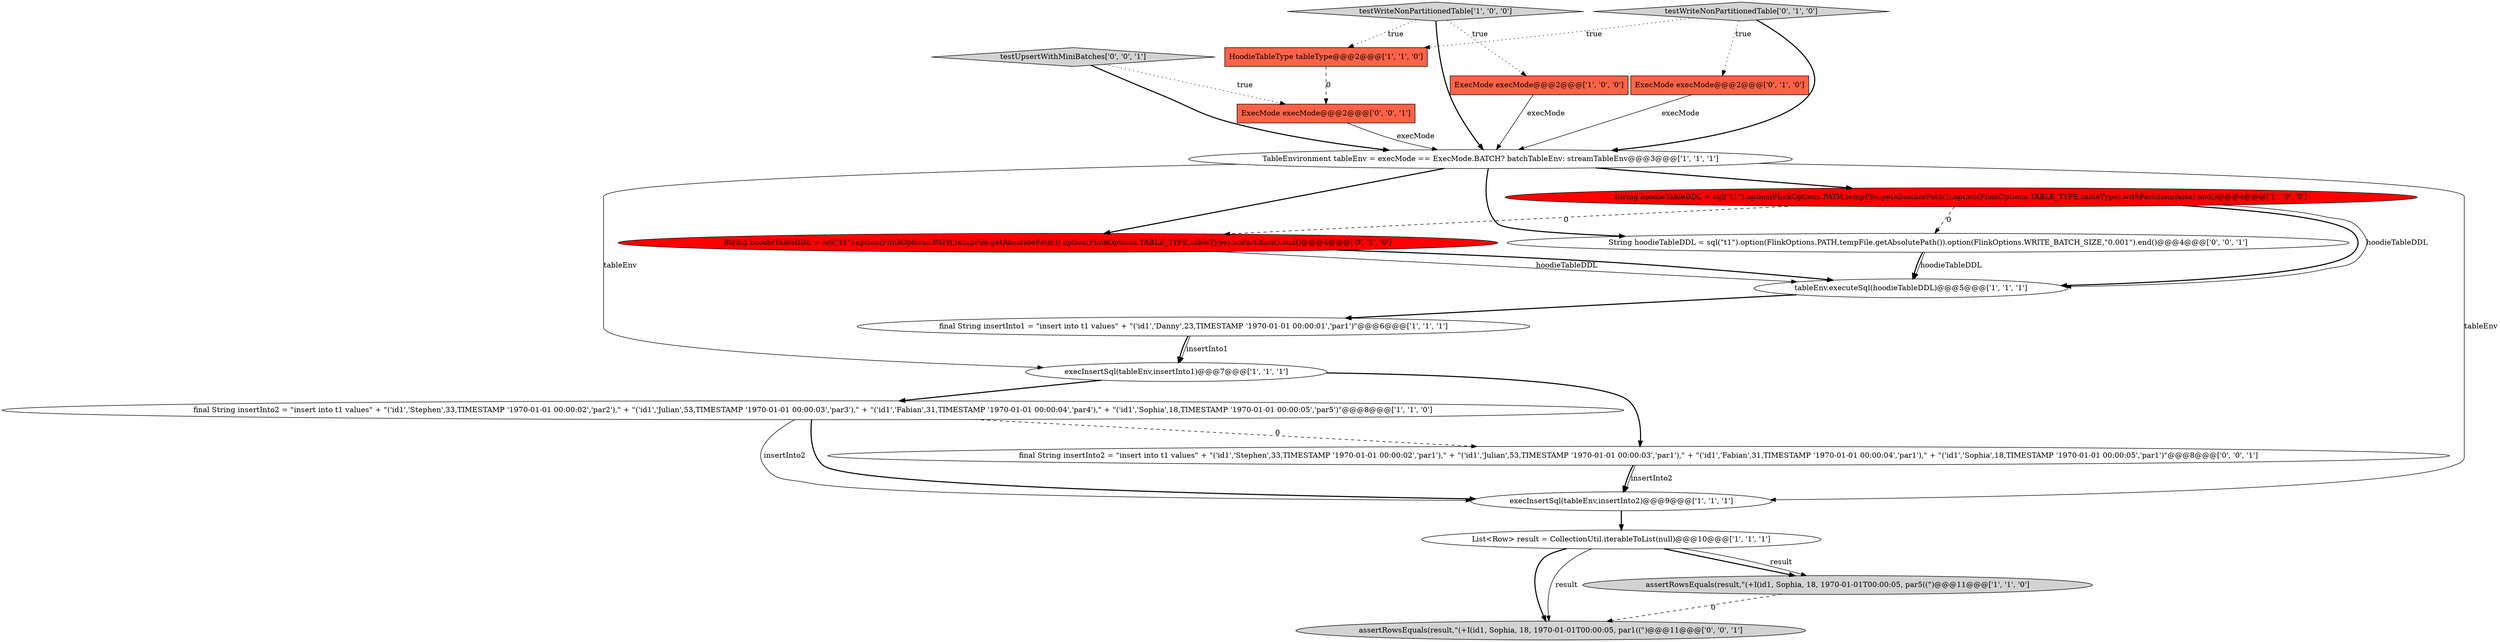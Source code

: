 digraph {
18 [style = filled, label = "final String insertInto2 = \"insert into t1 values\" + \"('id1','Stephen',33,TIMESTAMP '1970-01-01 00:00:02','par1'),\" + \"('id1','Julian',53,TIMESTAMP '1970-01-01 00:00:03','par1'),\" + \"('id1','Fabian',31,TIMESTAMP '1970-01-01 00:00:04','par1'),\" + \"('id1','Sophia',18,TIMESTAMP '1970-01-01 00:00:05','par1')\"@@@8@@@['0', '0', '1']", fillcolor = white, shape = ellipse image = "AAA0AAABBB3BBB"];
2 [style = filled, label = "execInsertSql(tableEnv,insertInto1)@@@7@@@['1', '1', '1']", fillcolor = white, shape = ellipse image = "AAA0AAABBB1BBB"];
5 [style = filled, label = "HoodieTableType tableType@@@2@@@['1', '1', '0']", fillcolor = tomato, shape = box image = "AAA0AAABBB1BBB"];
9 [style = filled, label = "final String insertInto1 = \"insert into t1 values\" + \"('id1','Danny',23,TIMESTAMP '1970-01-01 00:00:01','par1')\"@@@6@@@['1', '1', '1']", fillcolor = white, shape = ellipse image = "AAA0AAABBB1BBB"];
3 [style = filled, label = "String hoodieTableDDL = sql(\"t1\").option(FlinkOptions.PATH,tempFile.getAbsolutePath()).option(FlinkOptions.TABLE_TYPE,tableType).withPartition(false).end()@@@4@@@['1', '0', '0']", fillcolor = red, shape = ellipse image = "AAA1AAABBB1BBB"];
11 [style = filled, label = "final String insertInto2 = \"insert into t1 values\" + \"('id1','Stephen',33,TIMESTAMP '1970-01-01 00:00:02','par2'),\" + \"('id1','Julian',53,TIMESTAMP '1970-01-01 00:00:03','par3'),\" + \"('id1','Fabian',31,TIMESTAMP '1970-01-01 00:00:04','par4'),\" + \"('id1','Sophia',18,TIMESTAMP '1970-01-01 00:00:05','par5')\"@@@8@@@['1', '1', '0']", fillcolor = white, shape = ellipse image = "AAA0AAABBB1BBB"];
16 [style = filled, label = "testUpsertWithMiniBatches['0', '0', '1']", fillcolor = lightgray, shape = diamond image = "AAA0AAABBB3BBB"];
6 [style = filled, label = "testWriteNonPartitionedTable['1', '0', '0']", fillcolor = lightgray, shape = diamond image = "AAA0AAABBB1BBB"];
4 [style = filled, label = "tableEnv.executeSql(hoodieTableDDL)@@@5@@@['1', '1', '1']", fillcolor = white, shape = ellipse image = "AAA0AAABBB1BBB"];
7 [style = filled, label = "List<Row> result = CollectionUtil.iterableToList(null)@@@10@@@['1', '1', '1']", fillcolor = white, shape = ellipse image = "AAA0AAABBB1BBB"];
15 [style = filled, label = "ExecMode execMode@@@2@@@['0', '0', '1']", fillcolor = tomato, shape = box image = "AAA0AAABBB3BBB"];
19 [style = filled, label = "String hoodieTableDDL = sql(\"t1\").option(FlinkOptions.PATH,tempFile.getAbsolutePath()).option(FlinkOptions.WRITE_BATCH_SIZE,\"0.001\").end()@@@4@@@['0', '0', '1']", fillcolor = white, shape = ellipse image = "AAA0AAABBB3BBB"];
14 [style = filled, label = "String hoodieTableDDL = sql(\"t1\").option(FlinkOptions.PATH,tempFile.getAbsolutePath()).option(FlinkOptions.TABLE_TYPE,tableType).noPartition().end()@@@4@@@['0', '1', '0']", fillcolor = red, shape = ellipse image = "AAA1AAABBB2BBB"];
8 [style = filled, label = "execInsertSql(tableEnv,insertInto2)@@@9@@@['1', '1', '1']", fillcolor = white, shape = ellipse image = "AAA0AAABBB1BBB"];
17 [style = filled, label = "assertRowsEquals(result,\"(+I(id1, Sophia, 18, 1970-01-01T00:00:05, par1((\")@@@11@@@['0', '0', '1']", fillcolor = lightgray, shape = ellipse image = "AAA0AAABBB3BBB"];
1 [style = filled, label = "assertRowsEquals(result,\"(+I(id1, Sophia, 18, 1970-01-01T00:00:05, par5((\")@@@11@@@['1', '1', '0']", fillcolor = lightgray, shape = ellipse image = "AAA0AAABBB1BBB"];
12 [style = filled, label = "ExecMode execMode@@@2@@@['0', '1', '0']", fillcolor = tomato, shape = box image = "AAA0AAABBB2BBB"];
10 [style = filled, label = "TableEnvironment tableEnv = execMode == ExecMode.BATCH? batchTableEnv: streamTableEnv@@@3@@@['1', '1', '1']", fillcolor = white, shape = ellipse image = "AAA0AAABBB1BBB"];
0 [style = filled, label = "ExecMode execMode@@@2@@@['1', '0', '0']", fillcolor = tomato, shape = box image = "AAA0AAABBB1BBB"];
13 [style = filled, label = "testWriteNonPartitionedTable['0', '1', '0']", fillcolor = lightgray, shape = diamond image = "AAA0AAABBB2BBB"];
11->8 [style = solid, label="insertInto2"];
4->9 [style = bold, label=""];
13->10 [style = bold, label=""];
7->1 [style = bold, label=""];
7->17 [style = bold, label=""];
7->17 [style = solid, label="result"];
13->12 [style = dotted, label="true"];
9->2 [style = solid, label="insertInto1"];
9->2 [style = bold, label=""];
10->14 [style = bold, label=""];
16->10 [style = bold, label=""];
10->19 [style = bold, label=""];
16->15 [style = dotted, label="true"];
12->10 [style = solid, label="execMode"];
10->2 [style = solid, label="tableEnv"];
10->3 [style = bold, label=""];
19->4 [style = solid, label="hoodieTableDDL"];
2->18 [style = bold, label=""];
13->5 [style = dotted, label="true"];
15->10 [style = solid, label="execMode"];
3->4 [style = bold, label=""];
8->7 [style = bold, label=""];
3->19 [style = dashed, label="0"];
3->4 [style = solid, label="hoodieTableDDL"];
0->10 [style = solid, label="execMode"];
1->17 [style = dashed, label="0"];
11->18 [style = dashed, label="0"];
6->10 [style = bold, label=""];
18->8 [style = solid, label="insertInto2"];
11->8 [style = bold, label=""];
18->8 [style = bold, label=""];
19->4 [style = bold, label=""];
6->0 [style = dotted, label="true"];
3->14 [style = dashed, label="0"];
5->15 [style = dashed, label="0"];
14->4 [style = solid, label="hoodieTableDDL"];
10->8 [style = solid, label="tableEnv"];
2->11 [style = bold, label=""];
7->1 [style = solid, label="result"];
6->5 [style = dotted, label="true"];
14->4 [style = bold, label=""];
}
